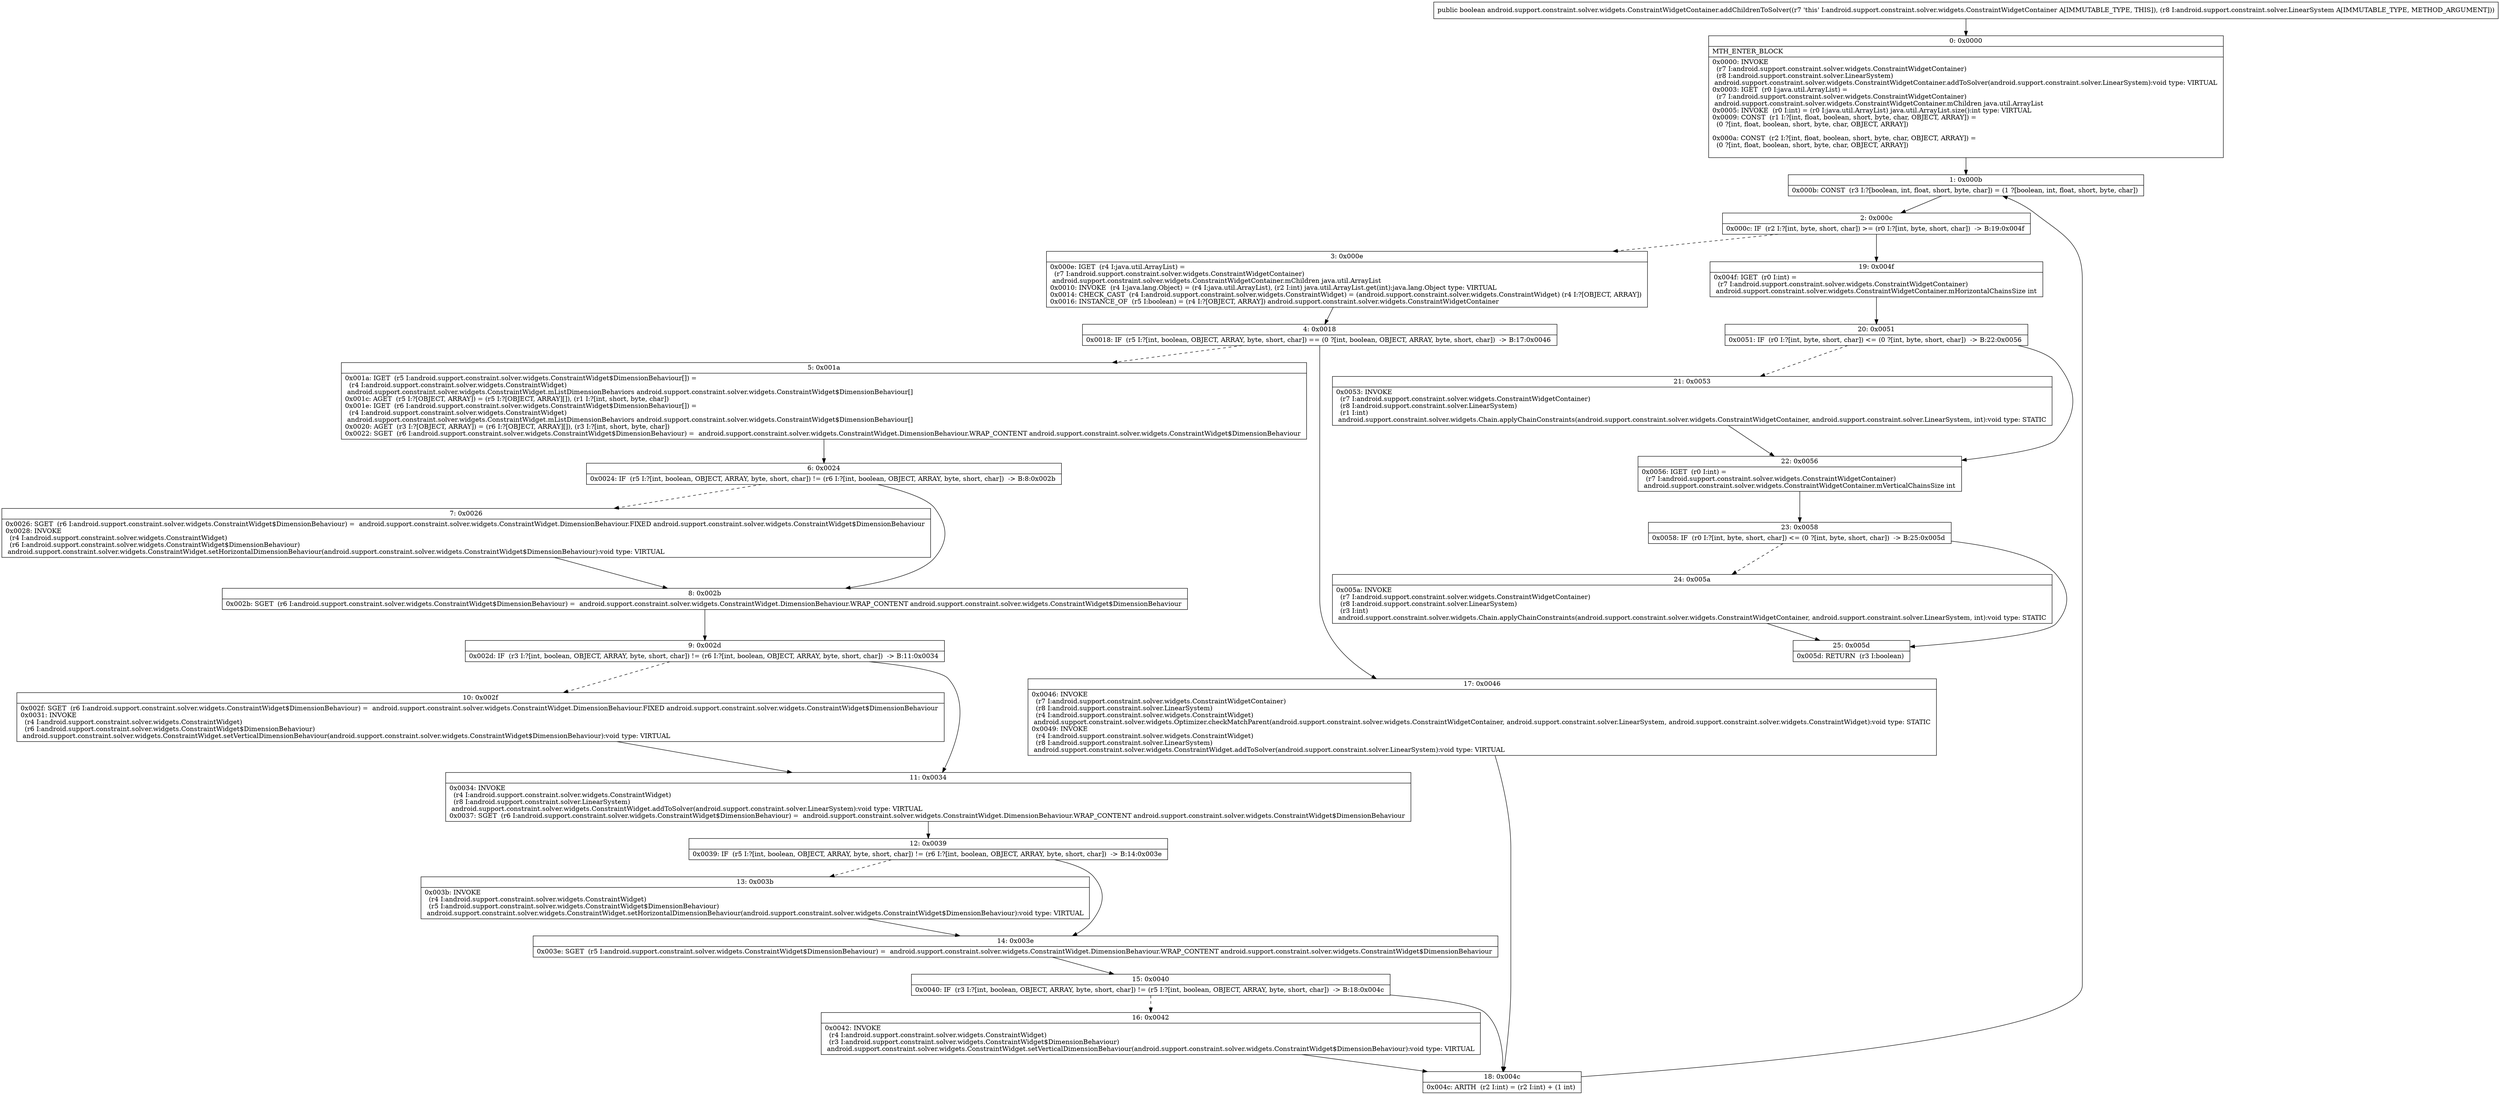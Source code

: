 digraph "CFG forandroid.support.constraint.solver.widgets.ConstraintWidgetContainer.addChildrenToSolver(Landroid\/support\/constraint\/solver\/LinearSystem;)Z" {
Node_0 [shape=record,label="{0\:\ 0x0000|MTH_ENTER_BLOCK\l|0x0000: INVOKE  \l  (r7 I:android.support.constraint.solver.widgets.ConstraintWidgetContainer)\l  (r8 I:android.support.constraint.solver.LinearSystem)\l android.support.constraint.solver.widgets.ConstraintWidgetContainer.addToSolver(android.support.constraint.solver.LinearSystem):void type: VIRTUAL \l0x0003: IGET  (r0 I:java.util.ArrayList) = \l  (r7 I:android.support.constraint.solver.widgets.ConstraintWidgetContainer)\l android.support.constraint.solver.widgets.ConstraintWidgetContainer.mChildren java.util.ArrayList \l0x0005: INVOKE  (r0 I:int) = (r0 I:java.util.ArrayList) java.util.ArrayList.size():int type: VIRTUAL \l0x0009: CONST  (r1 I:?[int, float, boolean, short, byte, char, OBJECT, ARRAY]) = \l  (0 ?[int, float, boolean, short, byte, char, OBJECT, ARRAY])\l \l0x000a: CONST  (r2 I:?[int, float, boolean, short, byte, char, OBJECT, ARRAY]) = \l  (0 ?[int, float, boolean, short, byte, char, OBJECT, ARRAY])\l \l}"];
Node_1 [shape=record,label="{1\:\ 0x000b|0x000b: CONST  (r3 I:?[boolean, int, float, short, byte, char]) = (1 ?[boolean, int, float, short, byte, char]) \l}"];
Node_2 [shape=record,label="{2\:\ 0x000c|0x000c: IF  (r2 I:?[int, byte, short, char]) \>= (r0 I:?[int, byte, short, char])  \-\> B:19:0x004f \l}"];
Node_3 [shape=record,label="{3\:\ 0x000e|0x000e: IGET  (r4 I:java.util.ArrayList) = \l  (r7 I:android.support.constraint.solver.widgets.ConstraintWidgetContainer)\l android.support.constraint.solver.widgets.ConstraintWidgetContainer.mChildren java.util.ArrayList \l0x0010: INVOKE  (r4 I:java.lang.Object) = (r4 I:java.util.ArrayList), (r2 I:int) java.util.ArrayList.get(int):java.lang.Object type: VIRTUAL \l0x0014: CHECK_CAST  (r4 I:android.support.constraint.solver.widgets.ConstraintWidget) = (android.support.constraint.solver.widgets.ConstraintWidget) (r4 I:?[OBJECT, ARRAY]) \l0x0016: INSTANCE_OF  (r5 I:boolean) = (r4 I:?[OBJECT, ARRAY]) android.support.constraint.solver.widgets.ConstraintWidgetContainer \l}"];
Node_4 [shape=record,label="{4\:\ 0x0018|0x0018: IF  (r5 I:?[int, boolean, OBJECT, ARRAY, byte, short, char]) == (0 ?[int, boolean, OBJECT, ARRAY, byte, short, char])  \-\> B:17:0x0046 \l}"];
Node_5 [shape=record,label="{5\:\ 0x001a|0x001a: IGET  (r5 I:android.support.constraint.solver.widgets.ConstraintWidget$DimensionBehaviour[]) = \l  (r4 I:android.support.constraint.solver.widgets.ConstraintWidget)\l android.support.constraint.solver.widgets.ConstraintWidget.mListDimensionBehaviors android.support.constraint.solver.widgets.ConstraintWidget$DimensionBehaviour[] \l0x001c: AGET  (r5 I:?[OBJECT, ARRAY]) = (r5 I:?[OBJECT, ARRAY][]), (r1 I:?[int, short, byte, char]) \l0x001e: IGET  (r6 I:android.support.constraint.solver.widgets.ConstraintWidget$DimensionBehaviour[]) = \l  (r4 I:android.support.constraint.solver.widgets.ConstraintWidget)\l android.support.constraint.solver.widgets.ConstraintWidget.mListDimensionBehaviors android.support.constraint.solver.widgets.ConstraintWidget$DimensionBehaviour[] \l0x0020: AGET  (r3 I:?[OBJECT, ARRAY]) = (r6 I:?[OBJECT, ARRAY][]), (r3 I:?[int, short, byte, char]) \l0x0022: SGET  (r6 I:android.support.constraint.solver.widgets.ConstraintWidget$DimensionBehaviour) =  android.support.constraint.solver.widgets.ConstraintWidget.DimensionBehaviour.WRAP_CONTENT android.support.constraint.solver.widgets.ConstraintWidget$DimensionBehaviour \l}"];
Node_6 [shape=record,label="{6\:\ 0x0024|0x0024: IF  (r5 I:?[int, boolean, OBJECT, ARRAY, byte, short, char]) != (r6 I:?[int, boolean, OBJECT, ARRAY, byte, short, char])  \-\> B:8:0x002b \l}"];
Node_7 [shape=record,label="{7\:\ 0x0026|0x0026: SGET  (r6 I:android.support.constraint.solver.widgets.ConstraintWidget$DimensionBehaviour) =  android.support.constraint.solver.widgets.ConstraintWidget.DimensionBehaviour.FIXED android.support.constraint.solver.widgets.ConstraintWidget$DimensionBehaviour \l0x0028: INVOKE  \l  (r4 I:android.support.constraint.solver.widgets.ConstraintWidget)\l  (r6 I:android.support.constraint.solver.widgets.ConstraintWidget$DimensionBehaviour)\l android.support.constraint.solver.widgets.ConstraintWidget.setHorizontalDimensionBehaviour(android.support.constraint.solver.widgets.ConstraintWidget$DimensionBehaviour):void type: VIRTUAL \l}"];
Node_8 [shape=record,label="{8\:\ 0x002b|0x002b: SGET  (r6 I:android.support.constraint.solver.widgets.ConstraintWidget$DimensionBehaviour) =  android.support.constraint.solver.widgets.ConstraintWidget.DimensionBehaviour.WRAP_CONTENT android.support.constraint.solver.widgets.ConstraintWidget$DimensionBehaviour \l}"];
Node_9 [shape=record,label="{9\:\ 0x002d|0x002d: IF  (r3 I:?[int, boolean, OBJECT, ARRAY, byte, short, char]) != (r6 I:?[int, boolean, OBJECT, ARRAY, byte, short, char])  \-\> B:11:0x0034 \l}"];
Node_10 [shape=record,label="{10\:\ 0x002f|0x002f: SGET  (r6 I:android.support.constraint.solver.widgets.ConstraintWidget$DimensionBehaviour) =  android.support.constraint.solver.widgets.ConstraintWidget.DimensionBehaviour.FIXED android.support.constraint.solver.widgets.ConstraintWidget$DimensionBehaviour \l0x0031: INVOKE  \l  (r4 I:android.support.constraint.solver.widgets.ConstraintWidget)\l  (r6 I:android.support.constraint.solver.widgets.ConstraintWidget$DimensionBehaviour)\l android.support.constraint.solver.widgets.ConstraintWidget.setVerticalDimensionBehaviour(android.support.constraint.solver.widgets.ConstraintWidget$DimensionBehaviour):void type: VIRTUAL \l}"];
Node_11 [shape=record,label="{11\:\ 0x0034|0x0034: INVOKE  \l  (r4 I:android.support.constraint.solver.widgets.ConstraintWidget)\l  (r8 I:android.support.constraint.solver.LinearSystem)\l android.support.constraint.solver.widgets.ConstraintWidget.addToSolver(android.support.constraint.solver.LinearSystem):void type: VIRTUAL \l0x0037: SGET  (r6 I:android.support.constraint.solver.widgets.ConstraintWidget$DimensionBehaviour) =  android.support.constraint.solver.widgets.ConstraintWidget.DimensionBehaviour.WRAP_CONTENT android.support.constraint.solver.widgets.ConstraintWidget$DimensionBehaviour \l}"];
Node_12 [shape=record,label="{12\:\ 0x0039|0x0039: IF  (r5 I:?[int, boolean, OBJECT, ARRAY, byte, short, char]) != (r6 I:?[int, boolean, OBJECT, ARRAY, byte, short, char])  \-\> B:14:0x003e \l}"];
Node_13 [shape=record,label="{13\:\ 0x003b|0x003b: INVOKE  \l  (r4 I:android.support.constraint.solver.widgets.ConstraintWidget)\l  (r5 I:android.support.constraint.solver.widgets.ConstraintWidget$DimensionBehaviour)\l android.support.constraint.solver.widgets.ConstraintWidget.setHorizontalDimensionBehaviour(android.support.constraint.solver.widgets.ConstraintWidget$DimensionBehaviour):void type: VIRTUAL \l}"];
Node_14 [shape=record,label="{14\:\ 0x003e|0x003e: SGET  (r5 I:android.support.constraint.solver.widgets.ConstraintWidget$DimensionBehaviour) =  android.support.constraint.solver.widgets.ConstraintWidget.DimensionBehaviour.WRAP_CONTENT android.support.constraint.solver.widgets.ConstraintWidget$DimensionBehaviour \l}"];
Node_15 [shape=record,label="{15\:\ 0x0040|0x0040: IF  (r3 I:?[int, boolean, OBJECT, ARRAY, byte, short, char]) != (r5 I:?[int, boolean, OBJECT, ARRAY, byte, short, char])  \-\> B:18:0x004c \l}"];
Node_16 [shape=record,label="{16\:\ 0x0042|0x0042: INVOKE  \l  (r4 I:android.support.constraint.solver.widgets.ConstraintWidget)\l  (r3 I:android.support.constraint.solver.widgets.ConstraintWidget$DimensionBehaviour)\l android.support.constraint.solver.widgets.ConstraintWidget.setVerticalDimensionBehaviour(android.support.constraint.solver.widgets.ConstraintWidget$DimensionBehaviour):void type: VIRTUAL \l}"];
Node_17 [shape=record,label="{17\:\ 0x0046|0x0046: INVOKE  \l  (r7 I:android.support.constraint.solver.widgets.ConstraintWidgetContainer)\l  (r8 I:android.support.constraint.solver.LinearSystem)\l  (r4 I:android.support.constraint.solver.widgets.ConstraintWidget)\l android.support.constraint.solver.widgets.Optimizer.checkMatchParent(android.support.constraint.solver.widgets.ConstraintWidgetContainer, android.support.constraint.solver.LinearSystem, android.support.constraint.solver.widgets.ConstraintWidget):void type: STATIC \l0x0049: INVOKE  \l  (r4 I:android.support.constraint.solver.widgets.ConstraintWidget)\l  (r8 I:android.support.constraint.solver.LinearSystem)\l android.support.constraint.solver.widgets.ConstraintWidget.addToSolver(android.support.constraint.solver.LinearSystem):void type: VIRTUAL \l}"];
Node_18 [shape=record,label="{18\:\ 0x004c|0x004c: ARITH  (r2 I:int) = (r2 I:int) + (1 int) \l}"];
Node_19 [shape=record,label="{19\:\ 0x004f|0x004f: IGET  (r0 I:int) = \l  (r7 I:android.support.constraint.solver.widgets.ConstraintWidgetContainer)\l android.support.constraint.solver.widgets.ConstraintWidgetContainer.mHorizontalChainsSize int \l}"];
Node_20 [shape=record,label="{20\:\ 0x0051|0x0051: IF  (r0 I:?[int, byte, short, char]) \<= (0 ?[int, byte, short, char])  \-\> B:22:0x0056 \l}"];
Node_21 [shape=record,label="{21\:\ 0x0053|0x0053: INVOKE  \l  (r7 I:android.support.constraint.solver.widgets.ConstraintWidgetContainer)\l  (r8 I:android.support.constraint.solver.LinearSystem)\l  (r1 I:int)\l android.support.constraint.solver.widgets.Chain.applyChainConstraints(android.support.constraint.solver.widgets.ConstraintWidgetContainer, android.support.constraint.solver.LinearSystem, int):void type: STATIC \l}"];
Node_22 [shape=record,label="{22\:\ 0x0056|0x0056: IGET  (r0 I:int) = \l  (r7 I:android.support.constraint.solver.widgets.ConstraintWidgetContainer)\l android.support.constraint.solver.widgets.ConstraintWidgetContainer.mVerticalChainsSize int \l}"];
Node_23 [shape=record,label="{23\:\ 0x0058|0x0058: IF  (r0 I:?[int, byte, short, char]) \<= (0 ?[int, byte, short, char])  \-\> B:25:0x005d \l}"];
Node_24 [shape=record,label="{24\:\ 0x005a|0x005a: INVOKE  \l  (r7 I:android.support.constraint.solver.widgets.ConstraintWidgetContainer)\l  (r8 I:android.support.constraint.solver.LinearSystem)\l  (r3 I:int)\l android.support.constraint.solver.widgets.Chain.applyChainConstraints(android.support.constraint.solver.widgets.ConstraintWidgetContainer, android.support.constraint.solver.LinearSystem, int):void type: STATIC \l}"];
Node_25 [shape=record,label="{25\:\ 0x005d|0x005d: RETURN  (r3 I:boolean) \l}"];
MethodNode[shape=record,label="{public boolean android.support.constraint.solver.widgets.ConstraintWidgetContainer.addChildrenToSolver((r7 'this' I:android.support.constraint.solver.widgets.ConstraintWidgetContainer A[IMMUTABLE_TYPE, THIS]), (r8 I:android.support.constraint.solver.LinearSystem A[IMMUTABLE_TYPE, METHOD_ARGUMENT])) }"];
MethodNode -> Node_0;
Node_0 -> Node_1;
Node_1 -> Node_2;
Node_2 -> Node_3[style=dashed];
Node_2 -> Node_19;
Node_3 -> Node_4;
Node_4 -> Node_5[style=dashed];
Node_4 -> Node_17;
Node_5 -> Node_6;
Node_6 -> Node_7[style=dashed];
Node_6 -> Node_8;
Node_7 -> Node_8;
Node_8 -> Node_9;
Node_9 -> Node_10[style=dashed];
Node_9 -> Node_11;
Node_10 -> Node_11;
Node_11 -> Node_12;
Node_12 -> Node_13[style=dashed];
Node_12 -> Node_14;
Node_13 -> Node_14;
Node_14 -> Node_15;
Node_15 -> Node_16[style=dashed];
Node_15 -> Node_18;
Node_16 -> Node_18;
Node_17 -> Node_18;
Node_18 -> Node_1;
Node_19 -> Node_20;
Node_20 -> Node_21[style=dashed];
Node_20 -> Node_22;
Node_21 -> Node_22;
Node_22 -> Node_23;
Node_23 -> Node_24[style=dashed];
Node_23 -> Node_25;
Node_24 -> Node_25;
}

